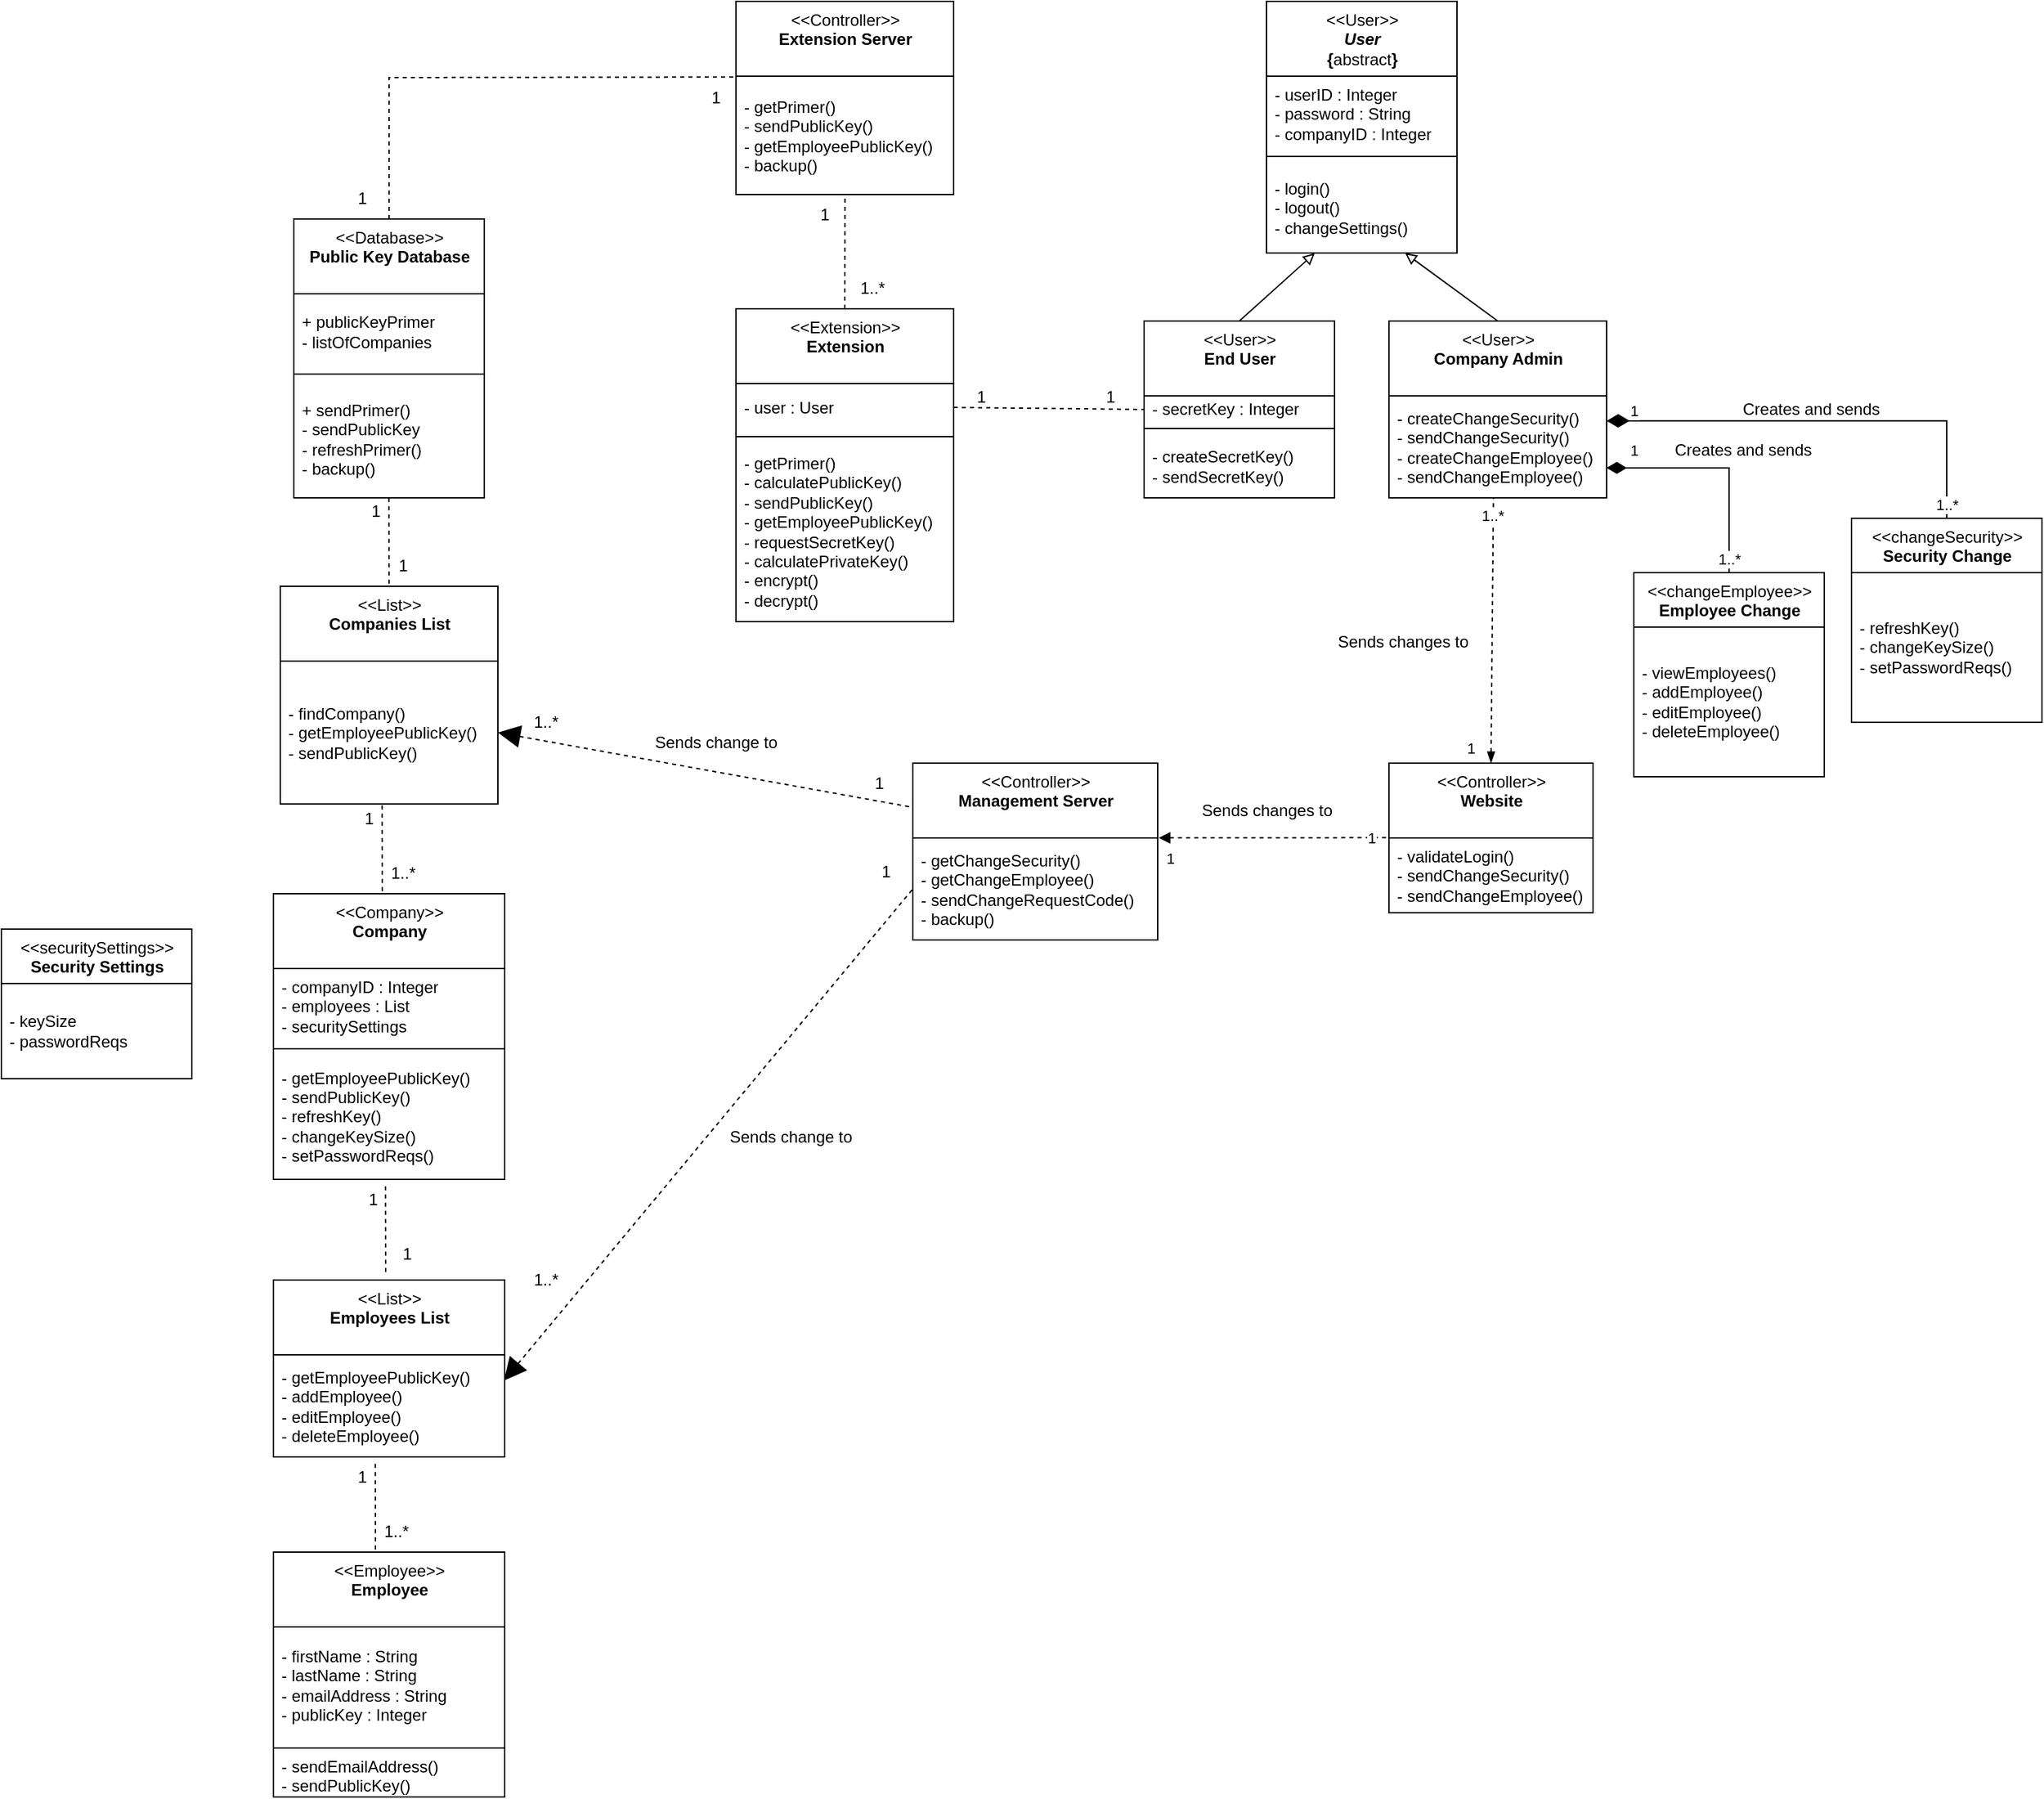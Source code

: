 <mxfile version="20.5.1" type="github">
  <diagram id="yi8clrVWpxPI6aIF4BqR" name="Page-1">
    <mxGraphModel dx="1365" dy="725" grid="1" gridSize="10" guides="1" tooltips="1" connect="1" arrows="1" fold="1" page="1" pageScale="1" pageWidth="850" pageHeight="1100" background="none" math="0" shadow="0">
      <root>
        <mxCell id="0" />
        <mxCell id="1" parent="0" />
        <mxCell id="jAniK7cdJ6ZegxduMN-r-1" value="&amp;lt;&amp;lt;Extension&amp;gt;&amp;gt;&lt;br&gt;&lt;b&gt;Extension&lt;/b&gt;" style="swimlane;fontStyle=0;align=center;verticalAlign=top;childLayout=stackLayout;horizontal=1;startSize=55;horizontalStack=0;resizeParent=1;resizeParentMax=0;resizeLast=0;collapsible=0;marginBottom=0;html=1;" parent="1" vertex="1">
          <mxGeometry x="1110" y="246" width="160" height="230" as="geometry" />
        </mxCell>
        <mxCell id="jAniK7cdJ6ZegxduMN-r-3" value="- user : User" style="text;html=1;strokeColor=none;fillColor=none;align=left;verticalAlign=middle;spacingLeft=4;spacingRight=4;overflow=hidden;rotatable=0;points=[[0,0.5],[1,0.5]];portConstraint=eastwest;" parent="jAniK7cdJ6ZegxduMN-r-1" vertex="1">
          <mxGeometry y="55" width="160" height="35" as="geometry" />
        </mxCell>
        <mxCell id="jAniK7cdJ6ZegxduMN-r-6" value="" style="line;strokeWidth=1;fillColor=none;align=left;verticalAlign=middle;spacingTop=-1;spacingLeft=3;spacingRight=3;rotatable=0;labelPosition=right;points=[];portConstraint=eastwest;" parent="jAniK7cdJ6ZegxduMN-r-1" vertex="1">
          <mxGeometry y="90" width="160" height="8" as="geometry" />
        </mxCell>
        <mxCell id="jAniK7cdJ6ZegxduMN-r-8" value="- getPrimer()&lt;br&gt;- calculatePublicKey()&lt;br&gt;- sendPublicKey()&lt;br&gt;- getEmployeePublicKey()&lt;br&gt;- requestSecretKey()&lt;br&gt;- calculatePrivateKey()&lt;br&gt;- encrypt()&lt;br&gt;- decrypt()" style="text;html=1;strokeColor=none;fillColor=none;align=left;verticalAlign=middle;spacingLeft=4;spacingRight=4;overflow=hidden;rotatable=0;points=[[0,0.5],[1,0.5]];portConstraint=eastwest;" parent="jAniK7cdJ6ZegxduMN-r-1" vertex="1">
          <mxGeometry y="98" width="160" height="132" as="geometry" />
        </mxCell>
        <mxCell id="cV7SApcjxq-6u7qVIPJe-7" value="&amp;lt;&amp;lt;User&amp;gt;&amp;gt;&lt;br&gt;&lt;b&gt;&lt;i&gt;User&lt;/i&gt;&lt;br&gt;{&lt;/b&gt;abstract&lt;b&gt;}&lt;br&gt;&lt;/b&gt;" style="swimlane;fontStyle=0;align=center;verticalAlign=top;childLayout=stackLayout;horizontal=1;startSize=55;horizontalStack=0;resizeParent=1;resizeParentMax=0;resizeLast=0;collapsible=0;marginBottom=0;html=1;" vertex="1" parent="1">
          <mxGeometry x="1500" y="20" width="140" height="185" as="geometry" />
        </mxCell>
        <mxCell id="cV7SApcjxq-6u7qVIPJe-9" value="- userID : Integer&lt;br&gt;- password : String&lt;br&gt;- companyID : Integer" style="text;html=1;strokeColor=none;fillColor=none;align=left;verticalAlign=middle;spacingLeft=4;spacingRight=4;overflow=hidden;rotatable=0;points=[[0,0.5],[1,0.5]];portConstraint=eastwest;" vertex="1" parent="cV7SApcjxq-6u7qVIPJe-7">
          <mxGeometry y="55" width="140" height="55" as="geometry" />
        </mxCell>
        <mxCell id="cV7SApcjxq-6u7qVIPJe-12" value="" style="line;strokeWidth=1;fillColor=none;align=left;verticalAlign=middle;spacingTop=-1;spacingLeft=3;spacingRight=3;rotatable=0;labelPosition=right;points=[];portConstraint=eastwest;" vertex="1" parent="cV7SApcjxq-6u7qVIPJe-7">
          <mxGeometry y="110" width="140" height="8" as="geometry" />
        </mxCell>
        <mxCell id="cV7SApcjxq-6u7qVIPJe-14" value="- login()&lt;br&gt;- logout()&lt;br&gt;- changeSettings()" style="text;html=1;strokeColor=none;fillColor=none;align=left;verticalAlign=middle;spacingLeft=4;spacingRight=4;overflow=hidden;rotatable=0;points=[[0,0.5],[1,0.5]];portConstraint=eastwest;" vertex="1" parent="cV7SApcjxq-6u7qVIPJe-7">
          <mxGeometry y="118" width="140" height="67" as="geometry" />
        </mxCell>
        <mxCell id="cV7SApcjxq-6u7qVIPJe-21" value="&amp;lt;&amp;lt;User&amp;gt;&amp;gt;&lt;br&gt;&lt;b&gt;End User&lt;/b&gt;" style="swimlane;fontStyle=0;align=center;verticalAlign=top;childLayout=stackLayout;horizontal=1;startSize=55;horizontalStack=0;resizeParent=1;resizeParentMax=0;resizeLast=0;collapsible=0;marginBottom=0;html=1;" vertex="1" parent="1">
          <mxGeometry x="1410" y="255" width="140" height="130" as="geometry" />
        </mxCell>
        <mxCell id="cV7SApcjxq-6u7qVIPJe-22" value="- secretKey : Integer" style="text;html=1;strokeColor=none;fillColor=none;align=left;verticalAlign=middle;spacingLeft=4;spacingRight=4;overflow=hidden;rotatable=0;points=[[0,0.5],[1,0.5]];portConstraint=eastwest;" vertex="1" parent="cV7SApcjxq-6u7qVIPJe-21">
          <mxGeometry y="55" width="140" height="20" as="geometry" />
        </mxCell>
        <mxCell id="cV7SApcjxq-6u7qVIPJe-23" value="" style="line;strokeWidth=1;fillColor=none;align=left;verticalAlign=middle;spacingTop=-1;spacingLeft=3;spacingRight=3;rotatable=0;labelPosition=right;points=[];portConstraint=eastwest;" vertex="1" parent="cV7SApcjxq-6u7qVIPJe-21">
          <mxGeometry y="75" width="140" height="8" as="geometry" />
        </mxCell>
        <mxCell id="cV7SApcjxq-6u7qVIPJe-24" value="- createSecretKey()&lt;br&gt;- sendSecretKey()" style="text;html=1;strokeColor=none;fillColor=none;align=left;verticalAlign=middle;spacingLeft=4;spacingRight=4;overflow=hidden;rotatable=0;points=[[0,0.5],[1,0.5]];portConstraint=eastwest;" vertex="1" parent="cV7SApcjxq-6u7qVIPJe-21">
          <mxGeometry y="83" width="140" height="47" as="geometry" />
        </mxCell>
        <mxCell id="cV7SApcjxq-6u7qVIPJe-25" value="&amp;lt;&amp;lt;User&amp;gt;&amp;gt;&lt;br&gt;&lt;b&gt;Company Admin&lt;/b&gt;" style="swimlane;fontStyle=0;align=center;verticalAlign=top;childLayout=stackLayout;horizontal=1;startSize=55;horizontalStack=0;resizeParent=1;resizeParentMax=0;resizeLast=0;collapsible=0;marginBottom=0;html=1;" vertex="1" parent="1">
          <mxGeometry x="1590" y="255" width="160" height="130" as="geometry" />
        </mxCell>
        <mxCell id="cV7SApcjxq-6u7qVIPJe-28" value="- createChangeSecurity()&lt;br&gt;- sendChangeSecurity()&lt;br&gt;- createChangeEmployee()&lt;br&gt;- sendChangeEmployee()" style="text;html=1;strokeColor=none;fillColor=none;align=left;verticalAlign=middle;spacingLeft=4;spacingRight=4;overflow=hidden;rotatable=0;points=[[0,0.5],[1,0.5]];portConstraint=eastwest;" vertex="1" parent="cV7SApcjxq-6u7qVIPJe-25">
          <mxGeometry y="55" width="160" height="75" as="geometry" />
        </mxCell>
        <mxCell id="cV7SApcjxq-6u7qVIPJe-37" value="" style="endArrow=block;html=1;rounded=0;exitX=0.5;exitY=0;exitDx=0;exitDy=0;entryX=0.253;entryY=1.002;entryDx=0;entryDy=0;entryPerimeter=0;endFill=0;" edge="1" parent="1" source="cV7SApcjxq-6u7qVIPJe-21" target="cV7SApcjxq-6u7qVIPJe-14">
          <mxGeometry width="50" height="50" relative="1" as="geometry">
            <mxPoint x="1770" y="230" as="sourcePoint" />
            <mxPoint x="1820" y="180" as="targetPoint" />
          </mxGeometry>
        </mxCell>
        <mxCell id="cV7SApcjxq-6u7qVIPJe-43" value="" style="endArrow=block;html=1;rounded=0;exitX=0.5;exitY=0;exitDx=0;exitDy=0;entryX=0.728;entryY=1.002;entryDx=0;entryDy=0;entryPerimeter=0;endFill=0;" edge="1" parent="1" source="cV7SApcjxq-6u7qVIPJe-25" target="cV7SApcjxq-6u7qVIPJe-14">
          <mxGeometry width="50" height="50" relative="1" as="geometry">
            <mxPoint x="1500" y="250" as="sourcePoint" />
            <mxPoint x="1543.6" y="193.525" as="targetPoint" />
          </mxGeometry>
        </mxCell>
        <mxCell id="cV7SApcjxq-6u7qVIPJe-45" value="&amp;lt;&amp;lt;Controller&amp;gt;&amp;gt;&lt;br&gt;&lt;b&gt;Extension Server&lt;/b&gt;" style="swimlane;fontStyle=0;align=center;verticalAlign=top;childLayout=stackLayout;horizontal=1;startSize=55;horizontalStack=0;resizeParent=1;resizeParentMax=0;resizeLast=0;collapsible=0;marginBottom=0;html=1;" vertex="1" parent="1">
          <mxGeometry x="1110" y="20" width="160" height="142" as="geometry" />
        </mxCell>
        <mxCell id="cV7SApcjxq-6u7qVIPJe-52" value="- getPrimer()&lt;br&gt;- sendPublicKey()&lt;br&gt;- getEmployeePublicKey()&lt;br&gt;- backup()" style="text;html=1;strokeColor=none;fillColor=none;align=left;verticalAlign=middle;spacingLeft=4;spacingRight=4;overflow=hidden;rotatable=0;points=[[0,0.5],[1,0.5]];portConstraint=eastwest;" vertex="1" parent="cV7SApcjxq-6u7qVIPJe-45">
          <mxGeometry y="55" width="160" height="87" as="geometry" />
        </mxCell>
        <mxCell id="cV7SApcjxq-6u7qVIPJe-53" value="&amp;lt;&amp;lt;Database&amp;gt;&amp;gt;&lt;br&gt;&lt;b&gt;Public Key Database&lt;/b&gt;" style="swimlane;fontStyle=0;align=center;verticalAlign=top;childLayout=stackLayout;horizontal=1;startSize=55;horizontalStack=0;resizeParent=1;resizeParentMax=0;resizeLast=0;collapsible=0;marginBottom=0;html=1;" vertex="1" parent="1">
          <mxGeometry x="785" y="180" width="140" height="205" as="geometry" />
        </mxCell>
        <mxCell id="cV7SApcjxq-6u7qVIPJe-55" value="+ publicKeyPrimer&lt;br&gt;- listOfCompanies" style="text;html=1;strokeColor=none;fillColor=none;align=left;verticalAlign=middle;spacingLeft=4;spacingRight=4;overflow=hidden;rotatable=0;points=[[0,0.5],[1,0.5]];portConstraint=eastwest;" vertex="1" parent="cV7SApcjxq-6u7qVIPJe-53">
          <mxGeometry y="55" width="140" height="55" as="geometry" />
        </mxCell>
        <mxCell id="cV7SApcjxq-6u7qVIPJe-58" value="" style="line;strokeWidth=1;fillColor=none;align=left;verticalAlign=middle;spacingTop=-1;spacingLeft=3;spacingRight=3;rotatable=0;labelPosition=right;points=[];portConstraint=eastwest;" vertex="1" parent="cV7SApcjxq-6u7qVIPJe-53">
          <mxGeometry y="110" width="140" height="8" as="geometry" />
        </mxCell>
        <mxCell id="cV7SApcjxq-6u7qVIPJe-60" value="+ sendPrimer()&lt;br&gt;- sendPublicKey&lt;br&gt;- refreshPrimer()&lt;br&gt;- backup()" style="text;html=1;strokeColor=none;fillColor=none;align=left;verticalAlign=middle;spacingLeft=4;spacingRight=4;overflow=hidden;rotatable=0;points=[[0,0.5],[1,0.5]];portConstraint=eastwest;" vertex="1" parent="cV7SApcjxq-6u7qVIPJe-53">
          <mxGeometry y="118" width="140" height="87" as="geometry" />
        </mxCell>
        <mxCell id="cV7SApcjxq-6u7qVIPJe-61" value="&amp;lt;&amp;lt;List&amp;gt;&amp;gt;&lt;br&gt;&lt;b&gt;Companies List&lt;/b&gt;" style="swimlane;fontStyle=0;align=center;verticalAlign=top;childLayout=stackLayout;horizontal=1;startSize=55;horizontalStack=0;resizeParent=1;resizeParentMax=0;resizeLast=0;collapsible=0;marginBottom=0;html=1;" vertex="1" parent="1">
          <mxGeometry x="775" y="450" width="160" height="160" as="geometry" />
        </mxCell>
        <mxCell id="cV7SApcjxq-6u7qVIPJe-68" value="- findCompany()&lt;br&gt;- getEmployeePublicKey()&lt;br&gt;- sendPublicKey()" style="text;html=1;strokeColor=none;fillColor=none;align=left;verticalAlign=middle;spacingLeft=4;spacingRight=4;overflow=hidden;rotatable=0;points=[[0,0.5],[1,0.5]];portConstraint=eastwest;" vertex="1" parent="cV7SApcjxq-6u7qVIPJe-61">
          <mxGeometry y="55" width="160" height="105" as="geometry" />
        </mxCell>
        <mxCell id="cV7SApcjxq-6u7qVIPJe-77" value="&amp;lt;&amp;lt;List&amp;gt;&amp;gt;&lt;br&gt;&lt;b&gt;Employees List&lt;/b&gt;" style="swimlane;fontStyle=0;align=center;verticalAlign=top;childLayout=stackLayout;horizontal=1;startSize=55;horizontalStack=0;resizeParent=1;resizeParentMax=0;resizeLast=0;collapsible=0;marginBottom=0;html=1;" vertex="1" parent="1">
          <mxGeometry x="770" y="960" width="170" height="130" as="geometry" />
        </mxCell>
        <mxCell id="cV7SApcjxq-6u7qVIPJe-80" value="- getEmployeePublicKey()&lt;br&gt;- addEmployee()&lt;br&gt;- editEmployee()&lt;br&gt;- deleteEmployee()" style="text;html=1;strokeColor=none;fillColor=none;align=left;verticalAlign=middle;spacingLeft=4;spacingRight=4;overflow=hidden;rotatable=0;points=[[0,0.5],[1,0.5]];portConstraint=eastwest;" vertex="1" parent="cV7SApcjxq-6u7qVIPJe-77">
          <mxGeometry y="55" width="170" height="75" as="geometry" />
        </mxCell>
        <mxCell id="cV7SApcjxq-6u7qVIPJe-90" value="&amp;lt;&amp;lt;Employee&amp;gt;&amp;gt;&lt;br&gt;&lt;b&gt;Employee&lt;/b&gt;" style="swimlane;fontStyle=0;align=center;verticalAlign=top;childLayout=stackLayout;horizontal=1;startSize=55;horizontalStack=0;resizeParent=1;resizeParentMax=0;resizeLast=0;collapsible=0;marginBottom=0;html=1;" vertex="1" parent="1">
          <mxGeometry x="770" y="1160" width="170" height="180" as="geometry" />
        </mxCell>
        <mxCell id="cV7SApcjxq-6u7qVIPJe-91" value="- firstName : String&lt;br&gt;- lastName : String&lt;br&gt;- emailAddress : String&lt;br&gt;- publicKey : Integer" style="text;html=1;strokeColor=none;fillColor=none;align=left;verticalAlign=middle;spacingLeft=4;spacingRight=4;overflow=hidden;rotatable=0;points=[[0,0.5],[1,0.5]];portConstraint=eastwest;" vertex="1" parent="cV7SApcjxq-6u7qVIPJe-90">
          <mxGeometry y="55" width="170" height="85" as="geometry" />
        </mxCell>
        <mxCell id="cV7SApcjxq-6u7qVIPJe-92" value="" style="line;strokeWidth=1;fillColor=none;align=left;verticalAlign=middle;spacingTop=-1;spacingLeft=3;spacingRight=3;rotatable=0;labelPosition=right;points=[];portConstraint=eastwest;" vertex="1" parent="cV7SApcjxq-6u7qVIPJe-90">
          <mxGeometry y="140" width="170" height="8" as="geometry" />
        </mxCell>
        <mxCell id="cV7SApcjxq-6u7qVIPJe-93" value="- sendEmailAddress()&lt;br&gt;- sendPublicKey()" style="text;html=1;strokeColor=none;fillColor=none;align=left;verticalAlign=middle;spacingLeft=4;spacingRight=4;overflow=hidden;rotatable=0;points=[[0,0.5],[1,0.5]];portConstraint=eastwest;" vertex="1" parent="cV7SApcjxq-6u7qVIPJe-90">
          <mxGeometry y="148" width="170" height="32" as="geometry" />
        </mxCell>
        <mxCell id="cV7SApcjxq-6u7qVIPJe-94" value="&amp;lt;&amp;lt;Company&amp;gt;&amp;gt;&lt;br&gt;&lt;b&gt;Company&lt;/b&gt;" style="swimlane;fontStyle=0;align=center;verticalAlign=top;childLayout=stackLayout;horizontal=1;startSize=55;horizontalStack=0;resizeParent=1;resizeParentMax=0;resizeLast=0;collapsible=0;marginBottom=0;html=1;" vertex="1" parent="1">
          <mxGeometry x="770" y="676" width="170" height="210" as="geometry" />
        </mxCell>
        <mxCell id="cV7SApcjxq-6u7qVIPJe-95" value="- companyID : Integer&lt;br&gt;- employees : List&lt;br&gt;- securitySettings" style="text;html=1;strokeColor=none;fillColor=none;align=left;verticalAlign=middle;spacingLeft=4;spacingRight=4;overflow=hidden;rotatable=0;points=[[0,0.5],[1,0.5]];portConstraint=eastwest;" vertex="1" parent="cV7SApcjxq-6u7qVIPJe-94">
          <mxGeometry y="55" width="170" height="55" as="geometry" />
        </mxCell>
        <mxCell id="cV7SApcjxq-6u7qVIPJe-96" value="" style="line;strokeWidth=1;fillColor=none;align=left;verticalAlign=middle;spacingTop=-1;spacingLeft=3;spacingRight=3;rotatable=0;labelPosition=right;points=[];portConstraint=eastwest;" vertex="1" parent="cV7SApcjxq-6u7qVIPJe-94">
          <mxGeometry y="110" width="170" height="8" as="geometry" />
        </mxCell>
        <mxCell id="cV7SApcjxq-6u7qVIPJe-97" value="- getEmployeePublicKey()&lt;br&gt;- sendPublicKey()&lt;br&gt;- refreshKey()&lt;br&gt;- changeKeySize()&lt;br&gt;- setPasswordReqs()" style="text;html=1;strokeColor=none;fillColor=none;align=left;verticalAlign=middle;spacingLeft=4;spacingRight=4;overflow=hidden;rotatable=0;points=[[0,0.5],[1,0.5]];portConstraint=eastwest;" vertex="1" parent="cV7SApcjxq-6u7qVIPJe-94">
          <mxGeometry y="118" width="170" height="92" as="geometry" />
        </mxCell>
        <mxCell id="cV7SApcjxq-6u7qVIPJe-98" value="" style="endArrow=none;html=1;rounded=0;exitX=0.5;exitY=0;exitDx=0;exitDy=0;entryX=0.501;entryY=1.006;entryDx=0;entryDy=0;entryPerimeter=0;dashed=1;" edge="1" parent="1" source="jAniK7cdJ6ZegxduMN-r-1" target="cV7SApcjxq-6u7qVIPJe-52">
          <mxGeometry width="50" height="50" relative="1" as="geometry">
            <mxPoint x="1330" y="466" as="sourcePoint" />
            <mxPoint x="1380" y="416" as="targetPoint" />
          </mxGeometry>
        </mxCell>
        <mxCell id="cV7SApcjxq-6u7qVIPJe-102" value="&amp;lt;&amp;lt;Controller&amp;gt;&amp;gt;&lt;br&gt;&lt;b&gt;Management Server&lt;/b&gt;" style="swimlane;fontStyle=0;align=center;verticalAlign=top;childLayout=stackLayout;horizontal=1;startSize=55;horizontalStack=0;resizeParent=1;resizeParentMax=0;resizeLast=0;collapsible=0;marginBottom=0;html=1;" vertex="1" parent="1">
          <mxGeometry x="1240" y="580" width="180" height="130" as="geometry" />
        </mxCell>
        <mxCell id="cV7SApcjxq-6u7qVIPJe-109" value="- getChangeSecurity()&lt;br&gt;- getChangeEmployee()&lt;br&gt;- sendChangeRequestCode()&lt;br&gt;- backup()" style="text;html=1;strokeColor=none;fillColor=none;align=left;verticalAlign=middle;spacingLeft=4;spacingRight=4;overflow=hidden;rotatable=0;points=[[0,0.5],[1,0.5]];portConstraint=eastwest;" vertex="1" parent="cV7SApcjxq-6u7qVIPJe-102">
          <mxGeometry y="55" width="180" height="75" as="geometry" />
        </mxCell>
        <mxCell id="cV7SApcjxq-6u7qVIPJe-110" value="&amp;lt;&amp;lt;Controller&amp;gt;&amp;gt;&lt;br&gt;&lt;b&gt;Website&lt;/b&gt;" style="swimlane;fontStyle=0;align=center;verticalAlign=top;childLayout=stackLayout;horizontal=1;startSize=55;horizontalStack=0;resizeParent=1;resizeParentMax=0;resizeLast=0;collapsible=0;marginBottom=0;html=1;" vertex="1" parent="1">
          <mxGeometry x="1590" y="580" width="150" height="110" as="geometry" />
        </mxCell>
        <mxCell id="cV7SApcjxq-6u7qVIPJe-113" value="- validateLogin()&lt;br&gt;- sendChangeSecurity()&lt;br&gt;- sendChangeEmployee()" style="text;html=1;strokeColor=none;fillColor=none;align=left;verticalAlign=middle;spacingLeft=4;spacingRight=4;overflow=hidden;rotatable=0;points=[[0,0.5],[1,0.5]];portConstraint=eastwest;" vertex="1" parent="cV7SApcjxq-6u7qVIPJe-110">
          <mxGeometry y="55" width="150" height="55" as="geometry" />
        </mxCell>
        <mxCell id="cV7SApcjxq-6u7qVIPJe-114" value="&amp;lt;&amp;lt;changeEmployee&amp;gt;&amp;gt;&lt;br&gt;&lt;b&gt;Employee&amp;nbsp;&lt;/b&gt;&lt;b&gt;Change&lt;/b&gt;" style="swimlane;fontStyle=0;align=center;verticalAlign=top;childLayout=stackLayout;horizontal=1;startSize=40;horizontalStack=0;resizeParent=1;resizeParentMax=0;resizeLast=0;collapsible=0;marginBottom=0;html=1;" vertex="1" parent="1">
          <mxGeometry x="1770" y="440" width="140" height="150" as="geometry" />
        </mxCell>
        <mxCell id="cV7SApcjxq-6u7qVIPJe-115" value="- viewEmployees()&lt;br&gt;- addEmployee()&lt;br&gt;- editEmployee()&lt;br&gt;- deleteEmployee()" style="text;html=1;strokeColor=none;fillColor=none;align=left;verticalAlign=middle;spacingLeft=4;spacingRight=4;overflow=hidden;rotatable=0;points=[[0,0.5],[1,0.5]];portConstraint=eastwest;" vertex="1" parent="cV7SApcjxq-6u7qVIPJe-114">
          <mxGeometry y="40" width="140" height="110" as="geometry" />
        </mxCell>
        <mxCell id="cV7SApcjxq-6u7qVIPJe-116" value="&amp;lt;&amp;lt;changeSecurity&amp;gt;&amp;gt;&lt;br&gt;&lt;b&gt;Security&amp;nbsp;&lt;/b&gt;&lt;b&gt;Change&lt;/b&gt;" style="swimlane;fontStyle=0;align=center;verticalAlign=top;childLayout=stackLayout;horizontal=1;startSize=40;horizontalStack=0;resizeParent=1;resizeParentMax=0;resizeLast=0;collapsible=0;marginBottom=0;html=1;" vertex="1" parent="1">
          <mxGeometry x="1930" y="400" width="140" height="150" as="geometry" />
        </mxCell>
        <mxCell id="cV7SApcjxq-6u7qVIPJe-117" value="- refreshKey()&lt;br&gt;- changeKeySize()&lt;br&gt;- setPasswordReqs()&lt;br&gt;" style="text;html=1;strokeColor=none;fillColor=none;align=left;verticalAlign=middle;spacingLeft=4;spacingRight=4;overflow=hidden;rotatable=0;points=[[0,0.5],[1,0.5]];portConstraint=eastwest;" vertex="1" parent="cV7SApcjxq-6u7qVIPJe-116">
          <mxGeometry y="40" width="140" height="110" as="geometry" />
        </mxCell>
        <mxCell id="cV7SApcjxq-6u7qVIPJe-118" value="" style="endArrow=none;startArrow=blockThin;html=1;rounded=0;entryX=0.48;entryY=1;entryDx=0;entryDy=0;entryPerimeter=0;exitX=0.5;exitY=0;exitDx=0;exitDy=0;startFill=1;endFill=0;dashed=1;" edge="1" parent="1" source="cV7SApcjxq-6u7qVIPJe-110" target="cV7SApcjxq-6u7qVIPJe-28">
          <mxGeometry width="50" height="50" relative="1" as="geometry">
            <mxPoint x="1370" y="400" as="sourcePoint" />
            <mxPoint x="1420" y="350" as="targetPoint" />
          </mxGeometry>
        </mxCell>
        <mxCell id="cV7SApcjxq-6u7qVIPJe-130" value="1" style="edgeLabel;html=1;align=center;verticalAlign=middle;resizable=0;points=[];" vertex="1" connectable="0" parent="cV7SApcjxq-6u7qVIPJe-118">
          <mxGeometry x="-0.889" y="1" relative="1" as="geometry">
            <mxPoint x="-14" as="offset" />
          </mxGeometry>
        </mxCell>
        <mxCell id="cV7SApcjxq-6u7qVIPJe-131" value="1..*" style="edgeLabel;html=1;align=center;verticalAlign=middle;resizable=0;points=[];" vertex="1" connectable="0" parent="cV7SApcjxq-6u7qVIPJe-118">
          <mxGeometry x="0.87" y="1" relative="1" as="geometry">
            <mxPoint as="offset" />
          </mxGeometry>
        </mxCell>
        <mxCell id="cV7SApcjxq-6u7qVIPJe-119" value="" style="endArrow=none;startArrow=block;html=1;rounded=0;exitX=1.004;exitY=-0.001;exitDx=0;exitDy=0;exitPerimeter=0;entryX=-0.004;entryY=-0.004;entryDx=0;entryDy=0;entryPerimeter=0;startFill=1;endFill=0;dashed=1;" edge="1" parent="1" source="cV7SApcjxq-6u7qVIPJe-109" target="cV7SApcjxq-6u7qVIPJe-113">
          <mxGeometry width="50" height="50" relative="1" as="geometry">
            <mxPoint x="1370" y="400" as="sourcePoint" />
            <mxPoint x="1420" y="350" as="targetPoint" />
          </mxGeometry>
        </mxCell>
        <mxCell id="cV7SApcjxq-6u7qVIPJe-132" value="1" style="edgeLabel;html=1;align=center;verticalAlign=middle;resizable=0;points=[];" vertex="1" connectable="0" parent="cV7SApcjxq-6u7qVIPJe-119">
          <mxGeometry x="0.855" relative="1" as="geometry">
            <mxPoint as="offset" />
          </mxGeometry>
        </mxCell>
        <mxCell id="cV7SApcjxq-6u7qVIPJe-133" value="1" style="edgeLabel;html=1;align=center;verticalAlign=middle;resizable=0;points=[];" vertex="1" connectable="0" parent="cV7SApcjxq-6u7qVIPJe-119">
          <mxGeometry x="-0.908" y="-1" relative="1" as="geometry">
            <mxPoint y="14" as="offset" />
          </mxGeometry>
        </mxCell>
        <mxCell id="cV7SApcjxq-6u7qVIPJe-120" value="" style="endArrow=none;html=1;endSize=12;startArrow=diamondThin;startSize=14;startFill=1;edgeStyle=orthogonalEdgeStyle;align=left;verticalAlign=bottom;rounded=0;elbow=vertical;exitX=1;exitY=0.245;exitDx=0;exitDy=0;exitPerimeter=0;endFill=0;entryX=0.5;entryY=0;entryDx=0;entryDy=0;" edge="1" parent="1" source="cV7SApcjxq-6u7qVIPJe-28" target="cV7SApcjxq-6u7qVIPJe-116">
          <mxGeometry x="-1" y="3" relative="1" as="geometry">
            <mxPoint x="1380" y="480" as="sourcePoint" />
            <mxPoint x="1540" y="480" as="targetPoint" />
          </mxGeometry>
        </mxCell>
        <mxCell id="cV7SApcjxq-6u7qVIPJe-126" value="1" style="edgeLabel;html=1;align=center;verticalAlign=middle;resizable=0;points=[];" vertex="1" connectable="0" parent="cV7SApcjxq-6u7qVIPJe-120">
          <mxGeometry x="-0.951" y="4" relative="1" as="geometry">
            <mxPoint x="12" y="-4" as="offset" />
          </mxGeometry>
        </mxCell>
        <mxCell id="cV7SApcjxq-6u7qVIPJe-129" value="1..*" style="edgeLabel;html=1;align=center;verticalAlign=middle;resizable=0;points=[];" vertex="1" connectable="0" parent="cV7SApcjxq-6u7qVIPJe-120">
          <mxGeometry x="0.961" relative="1" as="geometry">
            <mxPoint y="-4" as="offset" />
          </mxGeometry>
        </mxCell>
        <mxCell id="cV7SApcjxq-6u7qVIPJe-121" value="" style="endArrow=diamondThin;endFill=1;endSize=12;html=1;rounded=0;elbow=vertical;entryX=1;entryY=0.706;entryDx=0;entryDy=0;entryPerimeter=0;exitX=0.5;exitY=0;exitDx=0;exitDy=0;startSize=14;" edge="1" parent="1" source="cV7SApcjxq-6u7qVIPJe-114" target="cV7SApcjxq-6u7qVIPJe-28">
          <mxGeometry width="160" relative="1" as="geometry">
            <mxPoint x="1620" y="630" as="sourcePoint" />
            <mxPoint x="1780" y="630" as="targetPoint" />
            <Array as="points">
              <mxPoint x="1840" y="363" />
            </Array>
          </mxGeometry>
        </mxCell>
        <mxCell id="cV7SApcjxq-6u7qVIPJe-127" value="1" style="edgeLabel;html=1;align=center;verticalAlign=middle;resizable=0;points=[];" vertex="1" connectable="0" parent="cV7SApcjxq-6u7qVIPJe-121">
          <mxGeometry x="0.903" y="-1" relative="1" as="geometry">
            <mxPoint x="12" y="-12" as="offset" />
          </mxGeometry>
        </mxCell>
        <mxCell id="cV7SApcjxq-6u7qVIPJe-128" value="1..*" style="edgeLabel;html=1;align=center;verticalAlign=middle;resizable=0;points=[];" vertex="1" connectable="0" parent="cV7SApcjxq-6u7qVIPJe-121">
          <mxGeometry x="-0.913" relative="1" as="geometry">
            <mxPoint y="-3" as="offset" />
          </mxGeometry>
        </mxCell>
        <mxCell id="cV7SApcjxq-6u7qVIPJe-122" value="" style="endArrow=none;html=1;rounded=0;elbow=vertical;exitX=1;exitY=0.5;exitDx=0;exitDy=0;entryX=0;entryY=0.5;entryDx=0;entryDy=0;dashed=1;" edge="1" parent="1" source="jAniK7cdJ6ZegxduMN-r-3" target="cV7SApcjxq-6u7qVIPJe-22">
          <mxGeometry width="50" height="50" relative="1" as="geometry">
            <mxPoint x="1310" y="410" as="sourcePoint" />
            <mxPoint x="1360" y="360" as="targetPoint" />
          </mxGeometry>
        </mxCell>
        <mxCell id="cV7SApcjxq-6u7qVIPJe-123" value="" style="endArrow=none;html=1;rounded=0;elbow=vertical;exitX=0.5;exitY=0;exitDx=0;exitDy=0;entryX=-0.001;entryY=0.007;entryDx=0;entryDy=0;entryPerimeter=0;dashed=1;" edge="1" parent="1" source="cV7SApcjxq-6u7qVIPJe-53" target="cV7SApcjxq-6u7qVIPJe-52">
          <mxGeometry width="50" height="50" relative="1" as="geometry">
            <mxPoint x="925" y="270" as="sourcePoint" />
            <mxPoint x="975" y="220" as="targetPoint" />
            <Array as="points">
              <mxPoint x="855" y="76" />
            </Array>
          </mxGeometry>
        </mxCell>
        <mxCell id="cV7SApcjxq-6u7qVIPJe-124" value="" style="endArrow=none;dashed=1;html=1;rounded=0;startSize=14;endSize=12;elbow=vertical;entryX=0;entryY=0.25;entryDx=0;entryDy=0;exitX=1;exitY=0.5;exitDx=0;exitDy=0;startArrow=block;startFill=1;" edge="1" parent="1" source="cV7SApcjxq-6u7qVIPJe-68" target="cV7SApcjxq-6u7qVIPJe-102">
          <mxGeometry width="50" height="50" relative="1" as="geometry">
            <mxPoint x="1120" y="740" as="sourcePoint" />
            <mxPoint x="1170" y="690" as="targetPoint" />
          </mxGeometry>
        </mxCell>
        <mxCell id="cV7SApcjxq-6u7qVIPJe-125" value="" style="endArrow=none;dashed=1;html=1;rounded=0;startSize=14;endSize=12;elbow=vertical;entryX=0;entryY=0.5;entryDx=0;entryDy=0;exitX=0.997;exitY=0.252;exitDx=0;exitDy=0;exitPerimeter=0;startArrow=block;startFill=1;" edge="1" parent="1" source="cV7SApcjxq-6u7qVIPJe-80" target="cV7SApcjxq-6u7qVIPJe-109">
          <mxGeometry width="50" height="50" relative="1" as="geometry">
            <mxPoint x="1110" y="870" as="sourcePoint" />
            <mxPoint x="1160" y="820" as="targetPoint" />
          </mxGeometry>
        </mxCell>
        <mxCell id="cV7SApcjxq-6u7qVIPJe-134" value="1..*" style="text;html=1;align=center;verticalAlign=middle;resizable=0;points=[];autosize=1;strokeColor=none;fillColor=none;" vertex="1" parent="1">
          <mxGeometry x="950" y="535" width="40" height="30" as="geometry" />
        </mxCell>
        <mxCell id="cV7SApcjxq-6u7qVIPJe-135" value="Creates and sends" style="text;html=1;align=center;verticalAlign=middle;resizable=0;points=[];autosize=1;strokeColor=none;fillColor=none;" vertex="1" parent="1">
          <mxGeometry x="1840" y="305" width="120" height="30" as="geometry" />
        </mxCell>
        <mxCell id="cV7SApcjxq-6u7qVIPJe-136" value="Creates and sends" style="text;html=1;align=center;verticalAlign=middle;resizable=0;points=[];autosize=1;strokeColor=none;fillColor=none;" vertex="1" parent="1">
          <mxGeometry x="1790" y="335" width="120" height="30" as="geometry" />
        </mxCell>
        <mxCell id="cV7SApcjxq-6u7qVIPJe-137" value="Sends changes to" style="text;html=1;align=center;verticalAlign=middle;resizable=0;points=[];autosize=1;strokeColor=none;fillColor=none;" vertex="1" parent="1">
          <mxGeometry x="1540" y="476" width="120" height="30" as="geometry" />
        </mxCell>
        <mxCell id="cV7SApcjxq-6u7qVIPJe-138" value="Sends changes to" style="text;html=1;align=center;verticalAlign=middle;resizable=0;points=[];autosize=1;strokeColor=none;fillColor=none;" vertex="1" parent="1">
          <mxGeometry x="1440" y="600" width="120" height="30" as="geometry" />
        </mxCell>
        <mxCell id="cV7SApcjxq-6u7qVIPJe-140" value="1" style="text;html=1;align=center;verticalAlign=middle;resizable=0;points=[];autosize=1;strokeColor=none;fillColor=none;" vertex="1" parent="1">
          <mxGeometry x="1200" y="580" width="30" height="30" as="geometry" />
        </mxCell>
        <mxCell id="cV7SApcjxq-6u7qVIPJe-142" value="Sends change to" style="text;html=1;align=center;verticalAlign=middle;resizable=0;points=[];autosize=1;strokeColor=none;fillColor=none;" vertex="1" parent="1">
          <mxGeometry x="1040" y="550" width="110" height="30" as="geometry" />
        </mxCell>
        <mxCell id="cV7SApcjxq-6u7qVIPJe-143" value="Sends change to" style="text;html=1;align=center;verticalAlign=middle;resizable=0;points=[];autosize=1;strokeColor=none;fillColor=none;" vertex="1" parent="1">
          <mxGeometry x="1095" y="840" width="110" height="30" as="geometry" />
        </mxCell>
        <mxCell id="cV7SApcjxq-6u7qVIPJe-144" value="1" style="text;html=1;align=center;verticalAlign=middle;resizable=0;points=[];autosize=1;strokeColor=none;fillColor=none;" vertex="1" parent="1">
          <mxGeometry x="1205" y="645" width="30" height="30" as="geometry" />
        </mxCell>
        <mxCell id="cV7SApcjxq-6u7qVIPJe-145" value="1..*" style="text;html=1;align=center;verticalAlign=middle;resizable=0;points=[];autosize=1;strokeColor=none;fillColor=none;" vertex="1" parent="1">
          <mxGeometry x="950" y="945" width="40" height="30" as="geometry" />
        </mxCell>
        <mxCell id="cV7SApcjxq-6u7qVIPJe-146" value="1" style="text;html=1;align=center;verticalAlign=middle;resizable=0;points=[];autosize=1;strokeColor=none;fillColor=none;" vertex="1" parent="1">
          <mxGeometry x="1080" y="76" width="30" height="30" as="geometry" />
        </mxCell>
        <mxCell id="cV7SApcjxq-6u7qVIPJe-147" value="1" style="text;html=1;align=center;verticalAlign=middle;resizable=0;points=[];autosize=1;strokeColor=none;fillColor=none;" vertex="1" parent="1">
          <mxGeometry x="820" y="150" width="30" height="30" as="geometry" />
        </mxCell>
        <mxCell id="cV7SApcjxq-6u7qVIPJe-148" value="1" style="text;html=1;align=center;verticalAlign=middle;resizable=0;points=[];autosize=1;strokeColor=none;fillColor=none;" vertex="1" parent="1">
          <mxGeometry x="1275" y="296" width="30" height="30" as="geometry" />
        </mxCell>
        <mxCell id="cV7SApcjxq-6u7qVIPJe-149" value="1" style="text;html=1;align=center;verticalAlign=middle;resizable=0;points=[];autosize=1;strokeColor=none;fillColor=none;" vertex="1" parent="1">
          <mxGeometry x="1370" y="296" width="30" height="30" as="geometry" />
        </mxCell>
        <mxCell id="cV7SApcjxq-6u7qVIPJe-150" value="1" style="text;html=1;align=center;verticalAlign=middle;resizable=0;points=[];autosize=1;strokeColor=none;fillColor=none;" vertex="1" parent="1">
          <mxGeometry x="1160" y="162" width="30" height="30" as="geometry" />
        </mxCell>
        <mxCell id="cV7SApcjxq-6u7qVIPJe-151" value="1..*" style="text;html=1;align=center;verticalAlign=middle;resizable=0;points=[];autosize=1;strokeColor=none;fillColor=none;" vertex="1" parent="1">
          <mxGeometry x="1190" y="216" width="40" height="30" as="geometry" />
        </mxCell>
        <mxCell id="cV7SApcjxq-6u7qVIPJe-153" value="" style="endArrow=none;dashed=1;html=1;rounded=0;startSize=14;endSize=12;elbow=vertical;exitX=0.499;exitY=1.002;exitDx=0;exitDy=0;exitPerimeter=0;entryX=0.5;entryY=0;entryDx=0;entryDy=0;" edge="1" parent="1" source="cV7SApcjxq-6u7qVIPJe-60" target="cV7SApcjxq-6u7qVIPJe-61">
          <mxGeometry width="50" height="50" relative="1" as="geometry">
            <mxPoint x="1030" y="390" as="sourcePoint" />
            <mxPoint x="1080" y="340" as="targetPoint" />
          </mxGeometry>
        </mxCell>
        <mxCell id="cV7SApcjxq-6u7qVIPJe-154" value="1" style="text;html=1;align=center;verticalAlign=middle;resizable=0;points=[];autosize=1;strokeColor=none;fillColor=none;" vertex="1" parent="1">
          <mxGeometry x="830" y="380" width="30" height="30" as="geometry" />
        </mxCell>
        <mxCell id="cV7SApcjxq-6u7qVIPJe-155" value="1" style="text;html=1;align=center;verticalAlign=middle;resizable=0;points=[];autosize=1;strokeColor=none;fillColor=none;" vertex="1" parent="1">
          <mxGeometry x="850" y="420" width="30" height="30" as="geometry" />
        </mxCell>
        <mxCell id="cV7SApcjxq-6u7qVIPJe-156" value="" style="endArrow=none;dashed=1;html=1;rounded=0;startSize=14;endSize=12;elbow=vertical;exitX=0.499;exitY=1.002;exitDx=0;exitDy=0;exitPerimeter=0;entryX=0.5;entryY=0;entryDx=0;entryDy=0;" edge="1" parent="1">
          <mxGeometry width="50" height="50" relative="1" as="geometry">
            <mxPoint x="849.86" y="611.174" as="sourcePoint" />
            <mxPoint x="850.0" y="676" as="targetPoint" />
          </mxGeometry>
        </mxCell>
        <mxCell id="cV7SApcjxq-6u7qVIPJe-157" value="1" style="text;html=1;align=center;verticalAlign=middle;resizable=0;points=[];autosize=1;strokeColor=none;fillColor=none;" vertex="1" parent="1">
          <mxGeometry x="825" y="606" width="30" height="30" as="geometry" />
        </mxCell>
        <mxCell id="cV7SApcjxq-6u7qVIPJe-158" value="1..*" style="text;html=1;align=center;verticalAlign=middle;resizable=0;points=[];autosize=1;strokeColor=none;fillColor=none;" vertex="1" parent="1">
          <mxGeometry x="845" y="646" width="40" height="30" as="geometry" />
        </mxCell>
        <mxCell id="cV7SApcjxq-6u7qVIPJe-159" value="" style="endArrow=none;dashed=1;html=1;rounded=0;startSize=14;endSize=12;elbow=vertical;exitX=0.499;exitY=1.002;exitDx=0;exitDy=0;exitPerimeter=0;entryX=0.5;entryY=0;entryDx=0;entryDy=0;" edge="1" parent="1">
          <mxGeometry width="50" height="50" relative="1" as="geometry">
            <mxPoint x="852.36" y="891.174" as="sourcePoint" />
            <mxPoint x="852.5" y="956" as="targetPoint" />
          </mxGeometry>
        </mxCell>
        <mxCell id="cV7SApcjxq-6u7qVIPJe-160" value="1" style="text;html=1;align=center;verticalAlign=middle;resizable=0;points=[];autosize=1;strokeColor=none;fillColor=none;" vertex="1" parent="1">
          <mxGeometry x="827.5" y="886" width="30" height="30" as="geometry" />
        </mxCell>
        <mxCell id="cV7SApcjxq-6u7qVIPJe-161" value="1" style="text;html=1;align=center;verticalAlign=middle;resizable=0;points=[];autosize=1;strokeColor=none;fillColor=none;" vertex="1" parent="1">
          <mxGeometry x="852.5" y="926" width="30" height="30" as="geometry" />
        </mxCell>
        <mxCell id="cV7SApcjxq-6u7qVIPJe-162" value="" style="endArrow=none;dashed=1;html=1;rounded=0;startSize=14;endSize=12;elbow=vertical;exitX=0.499;exitY=1.002;exitDx=0;exitDy=0;exitPerimeter=0;entryX=0.5;entryY=0;entryDx=0;entryDy=0;" edge="1" parent="1">
          <mxGeometry width="50" height="50" relative="1" as="geometry">
            <mxPoint x="844.86" y="1095.174" as="sourcePoint" />
            <mxPoint x="845.0" y="1160" as="targetPoint" />
          </mxGeometry>
        </mxCell>
        <mxCell id="cV7SApcjxq-6u7qVIPJe-163" value="1" style="text;html=1;align=center;verticalAlign=middle;resizable=0;points=[];autosize=1;strokeColor=none;fillColor=none;" vertex="1" parent="1">
          <mxGeometry x="820" y="1090" width="30" height="30" as="geometry" />
        </mxCell>
        <mxCell id="cV7SApcjxq-6u7qVIPJe-164" value="1..*" style="text;html=1;align=center;verticalAlign=middle;resizable=0;points=[];autosize=1;strokeColor=none;fillColor=none;" vertex="1" parent="1">
          <mxGeometry x="840" y="1130" width="40" height="30" as="geometry" />
        </mxCell>
        <mxCell id="cV7SApcjxq-6u7qVIPJe-166" value="&amp;lt;&amp;lt;securitySettings&amp;gt;&amp;gt;&lt;br&gt;&lt;b&gt;Security Settings&lt;/b&gt;" style="swimlane;fontStyle=0;align=center;verticalAlign=top;childLayout=stackLayout;horizontal=1;startSize=40;horizontalStack=0;resizeParent=1;resizeParentMax=0;resizeLast=0;collapsible=0;marginBottom=0;html=1;" vertex="1" parent="1">
          <mxGeometry x="570" y="702" width="140" height="110" as="geometry" />
        </mxCell>
        <mxCell id="cV7SApcjxq-6u7qVIPJe-167" value="- keySize&lt;br&gt;- passwordReqs" style="text;html=1;strokeColor=none;fillColor=none;align=left;verticalAlign=middle;spacingLeft=4;spacingRight=4;overflow=hidden;rotatable=0;points=[[0,0.5],[1,0.5]];portConstraint=eastwest;" vertex="1" parent="cV7SApcjxq-6u7qVIPJe-166">
          <mxGeometry y="40" width="140" height="70" as="geometry" />
        </mxCell>
      </root>
    </mxGraphModel>
  </diagram>
</mxfile>

